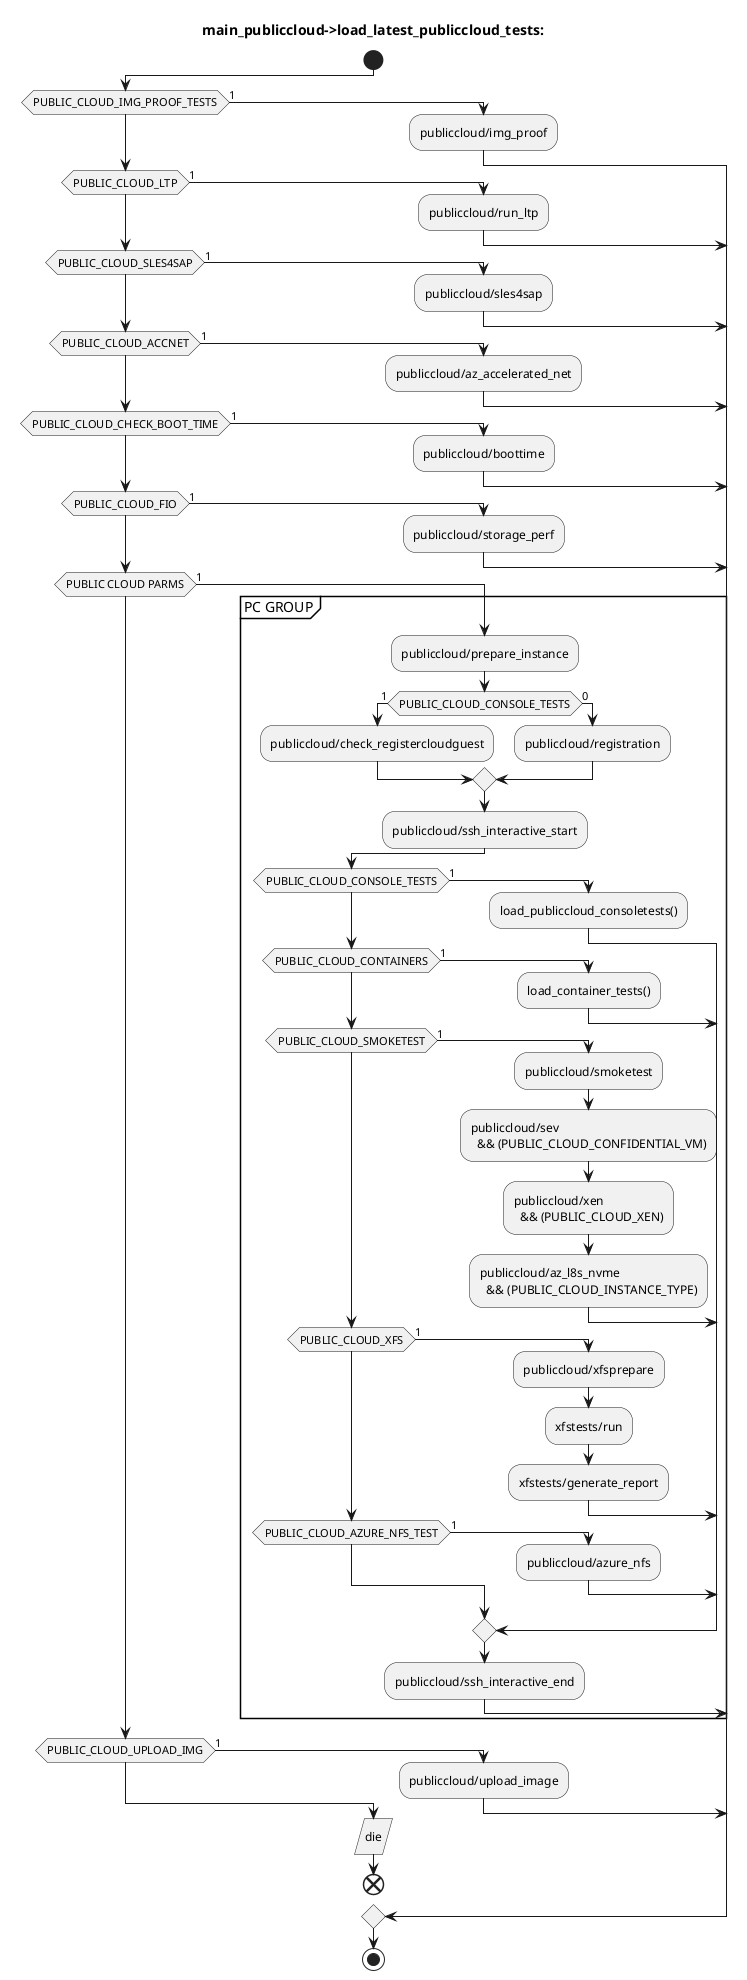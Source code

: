 @startuml

title main_publiccloud->load_latest_publiccloud_tests:
' ========
' Description:
'  UML metalanguage of test code in:
'  https://github.com/os-autoinst/os-autoinst-distri-opensuse/blob/master/lib/main_publiccloud.pm
'    sub load_latest_publiccloud_tests

' Author: Maurizio Dati - mdati@suse.com
' =========

!pragma useVerticalIf on

start
    if (PUBLIC_CLOUD_IMG_PROOF_TESTS) then (1)
        :publiccloud/img_proof;
    elseif (PUBLIC_CLOUD_LTP) then (1)
        :publiccloud/run_ltp;
    
    elseif (PUBLIC_CLOUD_SLES4SAP) then (1)
        :publiccloud/sles4sap;
    
    elseif (PUBLIC_CLOUD_ACCNET) then (1)
        :publiccloud/az_accelerated_net;
    
    elseif (PUBLIC_CLOUD_CHECK_BOOT_TIME) then (1)
        :publiccloud/boottime;
    
    elseif (PUBLIC_CLOUD_FIO) then (1)
        :publiccloud/storage_perf;

    elseif (PUBLIC CLOUD PARMS) then (1)
note
    PUBLIC CLOUD PARAMS =
      PUBLIC_CLOUD_CONSOLE_TESTS
      ||PUBLIC_CLOUD_CONTAINERS
      ||PUBLIC_CLOUD_SMOKETEST 
      ||PUBLIC_CLOUD_AZURE_NFS_TEST
end note
group PC GROUP

        :publiccloud/prepare_instance;
        if (PUBLIC_CLOUD_CONSOLE_TESTS) then (1)
            :publiccloud/check_registercloudguest;
        else (0)
            :publiccloud/registration;
        endif
        :publiccloud/ssh_interactive_start;
        if (PUBLIC_CLOUD_CONSOLE_TESTS) then (1)
            :load_publiccloud_consoletests();
        elseif (PUBLIC_CLOUD_CONTAINERS) then (1)
            :load_container_tests();
        elseif (PUBLIC_CLOUD_SMOKETEST) then (1)
            :publiccloud/smoketest;
            :publiccloud/sev 
              && (PUBLIC_CLOUD_CONFIDENTIAL_VM);
            :publiccloud/xen 
              && (PUBLIC_CLOUD_XEN);
            :publiccloud/az_l8s_nvme 
              && (PUBLIC_CLOUD_INSTANCE_TYPE);
        elseif (PUBLIC_CLOUD_XFS) then (1)
            :publiccloud/xfsprepare;
            :xfstests/run;
            :xfstests/generate_report;
        elseif (PUBLIC_CLOUD_AZURE_NFS_TEST) then (1)
            :publiccloud/azure_nfs;
        endif
        :publiccloud/ssh_interactive_end;
end group

    elseif (PUBLIC_CLOUD_UPLOAD_IMG) then (1)
        :publiccloud/upload_image;
    else
        :die/
        end

    endif


stop

@enduml

